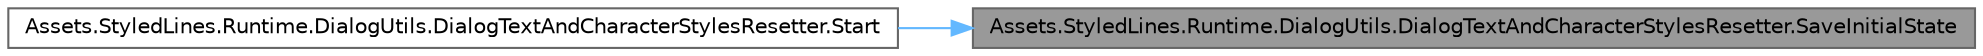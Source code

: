 digraph "Assets.StyledLines.Runtime.DialogUtils.DialogTextAndCharacterStylesResetter.SaveInitialState"
{
 // INTERACTIVE_SVG=YES
 // LATEX_PDF_SIZE
  bgcolor="transparent";
  edge [fontname=Helvetica,fontsize=10,labelfontname=Helvetica,labelfontsize=10];
  node [fontname=Helvetica,fontsize=10,shape=box,height=0.2,width=0.4];
  rankdir="RL";
  Node1 [id="Node000001",label="Assets.StyledLines.Runtime.DialogUtils.DialogTextAndCharacterStylesResetter.SaveInitialState",height=0.2,width=0.4,color="gray40", fillcolor="grey60", style="filled", fontcolor="black",tooltip=" "];
  Node1 -> Node2 [id="edge1_Node000001_Node000002",dir="back",color="steelblue1",style="solid",tooltip=" "];
  Node2 [id="Node000002",label="Assets.StyledLines.Runtime.DialogUtils.DialogTextAndCharacterStylesResetter.Start",height=0.2,width=0.4,color="grey40", fillcolor="white", style="filled",URL="$class_assets_1_1_styled_lines_1_1_runtime_1_1_dialog_utils_1_1_dialog_text_and_character_styles_resetter.html#a136b62a3039c02b90059352651037456",tooltip=" "];
}
